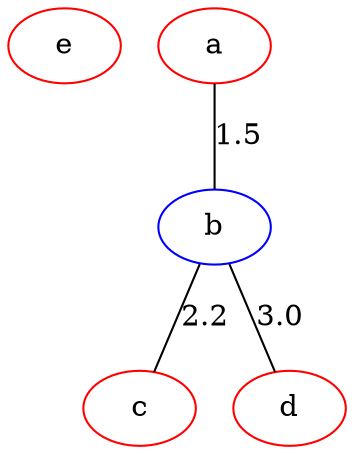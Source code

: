 graph graphname {
    e [color="red"];
    a [color="red"];
    b [color="blue"];
    c [color="red"];
    d [color="red"];
    a -- b [label="1.5"];
    b -- c [label="2.2"];
    b -- d [label="3.0"];
}
